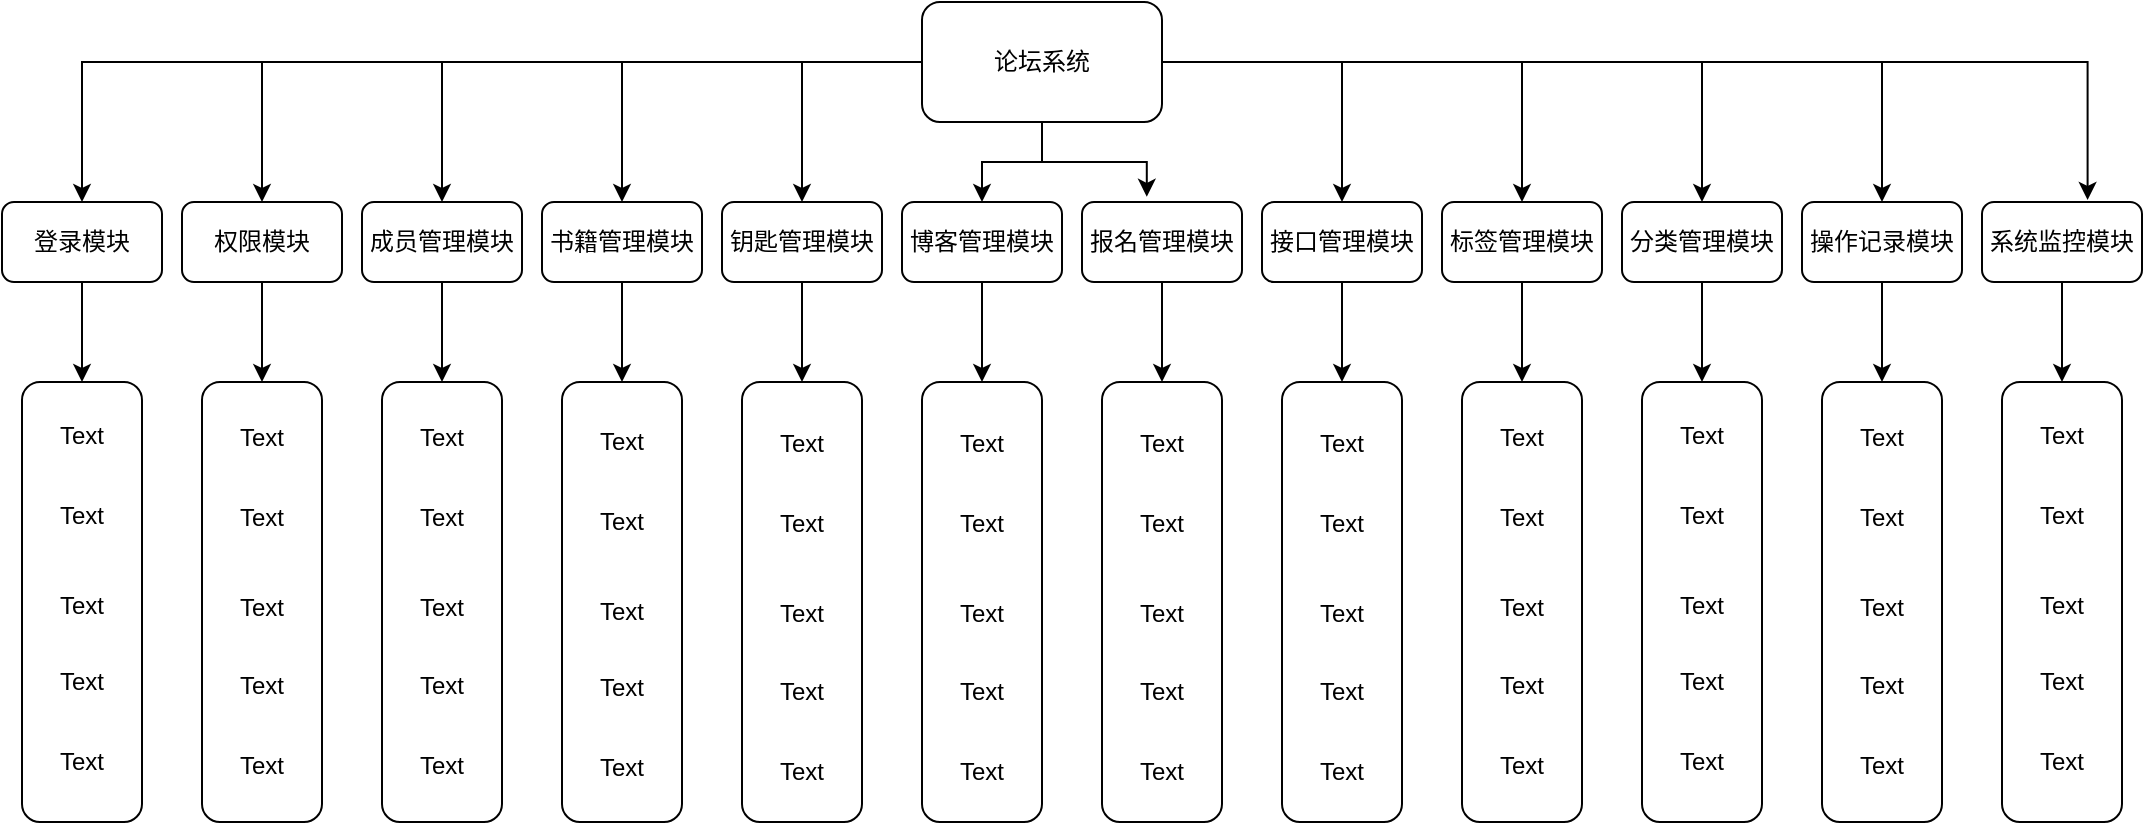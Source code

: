 <mxfile version="18.1.3" type="github">
  <diagram id="uepFhEMQ-08rlqQsJ97F" name="Page-1">
    <mxGraphModel dx="1038" dy="547" grid="1" gridSize="10" guides="1" tooltips="1" connect="1" arrows="1" fold="1" page="1" pageScale="1" pageWidth="827" pageHeight="583" math="0" shadow="0">
      <root>
        <mxCell id="0" />
        <mxCell id="1" parent="0" />
        <mxCell id="Om3zJiVZsqNHLf6eznNR-51" style="edgeStyle=orthogonalEdgeStyle;rounded=0;orthogonalLoop=1;jettySize=auto;html=1;entryX=0.5;entryY=0;entryDx=0;entryDy=0;" edge="1" parent="1" source="Om3zJiVZsqNHLf6eznNR-1" target="Om3zJiVZsqNHLf6eznNR-2">
          <mxGeometry relative="1" as="geometry" />
        </mxCell>
        <mxCell id="Om3zJiVZsqNHLf6eznNR-52" style="edgeStyle=orthogonalEdgeStyle;rounded=0;orthogonalLoop=1;jettySize=auto;html=1;entryX=0.5;entryY=0;entryDx=0;entryDy=0;" edge="1" parent="1" source="Om3zJiVZsqNHLf6eznNR-1" target="Om3zJiVZsqNHLf6eznNR-27">
          <mxGeometry relative="1" as="geometry" />
        </mxCell>
        <mxCell id="Om3zJiVZsqNHLf6eznNR-53" style="edgeStyle=orthogonalEdgeStyle;rounded=0;orthogonalLoop=1;jettySize=auto;html=1;entryX=0.5;entryY=0;entryDx=0;entryDy=0;" edge="1" parent="1" source="Om3zJiVZsqNHLf6eznNR-1" target="Om3zJiVZsqNHLf6eznNR-28">
          <mxGeometry relative="1" as="geometry" />
        </mxCell>
        <mxCell id="Om3zJiVZsqNHLf6eznNR-54" style="edgeStyle=orthogonalEdgeStyle;rounded=0;orthogonalLoop=1;jettySize=auto;html=1;entryX=0.5;entryY=0;entryDx=0;entryDy=0;" edge="1" parent="1" source="Om3zJiVZsqNHLf6eznNR-1" target="Om3zJiVZsqNHLf6eznNR-29">
          <mxGeometry relative="1" as="geometry" />
        </mxCell>
        <mxCell id="Om3zJiVZsqNHLf6eznNR-55" style="edgeStyle=orthogonalEdgeStyle;rounded=0;orthogonalLoop=1;jettySize=auto;html=1;entryX=0.5;entryY=0;entryDx=0;entryDy=0;" edge="1" parent="1" source="Om3zJiVZsqNHLf6eznNR-1" target="Om3zJiVZsqNHLf6eznNR-30">
          <mxGeometry relative="1" as="geometry" />
        </mxCell>
        <mxCell id="Om3zJiVZsqNHLf6eznNR-56" style="edgeStyle=orthogonalEdgeStyle;rounded=0;orthogonalLoop=1;jettySize=auto;html=1;entryX=0.5;entryY=0;entryDx=0;entryDy=0;" edge="1" parent="1" source="Om3zJiVZsqNHLf6eznNR-1" target="Om3zJiVZsqNHLf6eznNR-31">
          <mxGeometry relative="1" as="geometry" />
        </mxCell>
        <mxCell id="Om3zJiVZsqNHLf6eznNR-57" style="edgeStyle=orthogonalEdgeStyle;rounded=0;orthogonalLoop=1;jettySize=auto;html=1;entryX=0.405;entryY=-0.065;entryDx=0;entryDy=0;entryPerimeter=0;" edge="1" parent="1" source="Om3zJiVZsqNHLf6eznNR-1" target="Om3zJiVZsqNHLf6eznNR-32">
          <mxGeometry relative="1" as="geometry" />
        </mxCell>
        <mxCell id="Om3zJiVZsqNHLf6eznNR-58" style="edgeStyle=orthogonalEdgeStyle;rounded=0;orthogonalLoop=1;jettySize=auto;html=1;entryX=0.5;entryY=0;entryDx=0;entryDy=0;" edge="1" parent="1" source="Om3zJiVZsqNHLf6eznNR-1" target="Om3zJiVZsqNHLf6eznNR-37">
          <mxGeometry relative="1" as="geometry" />
        </mxCell>
        <mxCell id="Om3zJiVZsqNHLf6eznNR-59" style="edgeStyle=orthogonalEdgeStyle;rounded=0;orthogonalLoop=1;jettySize=auto;html=1;entryX=0.5;entryY=0;entryDx=0;entryDy=0;" edge="1" parent="1" source="Om3zJiVZsqNHLf6eznNR-1" target="Om3zJiVZsqNHLf6eznNR-36">
          <mxGeometry relative="1" as="geometry" />
        </mxCell>
        <mxCell id="Om3zJiVZsqNHLf6eznNR-61" style="edgeStyle=orthogonalEdgeStyle;rounded=0;orthogonalLoop=1;jettySize=auto;html=1;entryX=0.5;entryY=0;entryDx=0;entryDy=0;" edge="1" parent="1" source="Om3zJiVZsqNHLf6eznNR-1" target="Om3zJiVZsqNHLf6eznNR-35">
          <mxGeometry relative="1" as="geometry" />
        </mxCell>
        <mxCell id="Om3zJiVZsqNHLf6eznNR-62" style="edgeStyle=orthogonalEdgeStyle;rounded=0;orthogonalLoop=1;jettySize=auto;html=1;entryX=0.5;entryY=0;entryDx=0;entryDy=0;" edge="1" parent="1" source="Om3zJiVZsqNHLf6eznNR-1" target="Om3zJiVZsqNHLf6eznNR-34">
          <mxGeometry relative="1" as="geometry" />
        </mxCell>
        <mxCell id="Om3zJiVZsqNHLf6eznNR-63" style="edgeStyle=orthogonalEdgeStyle;rounded=0;orthogonalLoop=1;jettySize=auto;html=1;entryX=0.66;entryY=-0.025;entryDx=0;entryDy=0;entryPerimeter=0;" edge="1" parent="1" source="Om3zJiVZsqNHLf6eznNR-1" target="Om3zJiVZsqNHLf6eznNR-33">
          <mxGeometry relative="1" as="geometry" />
        </mxCell>
        <mxCell id="Om3zJiVZsqNHLf6eznNR-1" value="论坛系统" style="rounded=1;whiteSpace=wrap;html=1;" vertex="1" parent="1">
          <mxGeometry x="460" width="120" height="60" as="geometry" />
        </mxCell>
        <mxCell id="Om3zJiVZsqNHLf6eznNR-64" style="edgeStyle=orthogonalEdgeStyle;rounded=0;orthogonalLoop=1;jettySize=auto;html=1;entryX=0;entryY=0.5;entryDx=0;entryDy=0;" edge="1" parent="1" source="Om3zJiVZsqNHLf6eznNR-2" target="Om3zJiVZsqNHLf6eznNR-38">
          <mxGeometry relative="1" as="geometry" />
        </mxCell>
        <mxCell id="Om3zJiVZsqNHLf6eznNR-2" value="登录模块" style="rounded=1;whiteSpace=wrap;html=1;" vertex="1" parent="1">
          <mxGeometry y="100" width="80" height="40" as="geometry" />
        </mxCell>
        <mxCell id="Om3zJiVZsqNHLf6eznNR-65" style="edgeStyle=orthogonalEdgeStyle;rounded=0;orthogonalLoop=1;jettySize=auto;html=1;entryX=0;entryY=0.5;entryDx=0;entryDy=0;" edge="1" parent="1" source="Om3zJiVZsqNHLf6eznNR-27" target="Om3zJiVZsqNHLf6eznNR-39">
          <mxGeometry relative="1" as="geometry" />
        </mxCell>
        <mxCell id="Om3zJiVZsqNHLf6eznNR-27" value="&lt;span style=&quot;&quot;&gt;权限模块&lt;/span&gt;" style="rounded=1;whiteSpace=wrap;html=1;" vertex="1" parent="1">
          <mxGeometry x="90" y="100" width="80" height="40" as="geometry" />
        </mxCell>
        <mxCell id="Om3zJiVZsqNHLf6eznNR-66" style="edgeStyle=orthogonalEdgeStyle;rounded=0;orthogonalLoop=1;jettySize=auto;html=1;entryX=0;entryY=0.5;entryDx=0;entryDy=0;" edge="1" parent="1" source="Om3zJiVZsqNHLf6eznNR-28" target="Om3zJiVZsqNHLf6eznNR-40">
          <mxGeometry relative="1" as="geometry" />
        </mxCell>
        <mxCell id="Om3zJiVZsqNHLf6eznNR-28" value="&lt;span style=&quot;&quot;&gt;成员管理模块&lt;/span&gt;" style="rounded=1;whiteSpace=wrap;html=1;" vertex="1" parent="1">
          <mxGeometry x="180" y="100" width="80" height="40" as="geometry" />
        </mxCell>
        <mxCell id="Om3zJiVZsqNHLf6eznNR-67" style="edgeStyle=orthogonalEdgeStyle;rounded=0;orthogonalLoop=1;jettySize=auto;html=1;entryX=0;entryY=0.5;entryDx=0;entryDy=0;" edge="1" parent="1" source="Om3zJiVZsqNHLf6eznNR-29" target="Om3zJiVZsqNHLf6eznNR-41">
          <mxGeometry relative="1" as="geometry" />
        </mxCell>
        <mxCell id="Om3zJiVZsqNHLf6eznNR-29" value="&lt;span style=&quot;&quot;&gt;书籍管理模块&lt;/span&gt;" style="rounded=1;whiteSpace=wrap;html=1;" vertex="1" parent="1">
          <mxGeometry x="270" y="100" width="80" height="40" as="geometry" />
        </mxCell>
        <mxCell id="Om3zJiVZsqNHLf6eznNR-68" style="edgeStyle=orthogonalEdgeStyle;rounded=0;orthogonalLoop=1;jettySize=auto;html=1;entryX=0;entryY=0.5;entryDx=0;entryDy=0;" edge="1" parent="1" source="Om3zJiVZsqNHLf6eznNR-30" target="Om3zJiVZsqNHLf6eznNR-42">
          <mxGeometry relative="1" as="geometry" />
        </mxCell>
        <mxCell id="Om3zJiVZsqNHLf6eznNR-30" value="&lt;span style=&quot;&quot;&gt;钥匙管理模块&lt;/span&gt;" style="rounded=1;whiteSpace=wrap;html=1;" vertex="1" parent="1">
          <mxGeometry x="360" y="100" width="80" height="40" as="geometry" />
        </mxCell>
        <mxCell id="Om3zJiVZsqNHLf6eznNR-69" style="edgeStyle=orthogonalEdgeStyle;rounded=0;orthogonalLoop=1;jettySize=auto;html=1;entryX=0;entryY=0.5;entryDx=0;entryDy=0;" edge="1" parent="1" source="Om3zJiVZsqNHLf6eznNR-31" target="Om3zJiVZsqNHLf6eznNR-43">
          <mxGeometry relative="1" as="geometry" />
        </mxCell>
        <mxCell id="Om3zJiVZsqNHLf6eznNR-31" value="&lt;span style=&quot;&quot;&gt;博客管理模块&lt;/span&gt;" style="rounded=1;whiteSpace=wrap;html=1;" vertex="1" parent="1">
          <mxGeometry x="450" y="100" width="80" height="40" as="geometry" />
        </mxCell>
        <mxCell id="Om3zJiVZsqNHLf6eznNR-70" style="edgeStyle=orthogonalEdgeStyle;rounded=0;orthogonalLoop=1;jettySize=auto;html=1;entryX=0;entryY=0.5;entryDx=0;entryDy=0;" edge="1" parent="1" source="Om3zJiVZsqNHLf6eznNR-32" target="Om3zJiVZsqNHLf6eznNR-44">
          <mxGeometry relative="1" as="geometry" />
        </mxCell>
        <mxCell id="Om3zJiVZsqNHLf6eznNR-32" value="&lt;span style=&quot;&quot;&gt;报名管理模块&lt;/span&gt;" style="rounded=1;whiteSpace=wrap;html=1;" vertex="1" parent="1">
          <mxGeometry x="540" y="100" width="80" height="40" as="geometry" />
        </mxCell>
        <mxCell id="Om3zJiVZsqNHLf6eznNR-75" style="edgeStyle=orthogonalEdgeStyle;rounded=0;orthogonalLoop=1;jettySize=auto;html=1;entryX=0;entryY=0.5;entryDx=0;entryDy=0;" edge="1" parent="1" source="Om3zJiVZsqNHLf6eznNR-33" target="Om3zJiVZsqNHLf6eznNR-49">
          <mxGeometry relative="1" as="geometry" />
        </mxCell>
        <mxCell id="Om3zJiVZsqNHLf6eznNR-33" value="&lt;span style=&quot;&quot;&gt;系统监控模块&lt;/span&gt;" style="rounded=1;whiteSpace=wrap;html=1;" vertex="1" parent="1">
          <mxGeometry x="990" y="100" width="80" height="40" as="geometry" />
        </mxCell>
        <mxCell id="Om3zJiVZsqNHLf6eznNR-74" style="edgeStyle=orthogonalEdgeStyle;rounded=0;orthogonalLoop=1;jettySize=auto;html=1;entryX=0;entryY=0.5;entryDx=0;entryDy=0;" edge="1" parent="1" source="Om3zJiVZsqNHLf6eznNR-34" target="Om3zJiVZsqNHLf6eznNR-48">
          <mxGeometry relative="1" as="geometry" />
        </mxCell>
        <mxCell id="Om3zJiVZsqNHLf6eznNR-34" value="&lt;span style=&quot;&quot;&gt;操作记录模块&lt;/span&gt;" style="rounded=1;whiteSpace=wrap;html=1;" vertex="1" parent="1">
          <mxGeometry x="900" y="100" width="80" height="40" as="geometry" />
        </mxCell>
        <mxCell id="Om3zJiVZsqNHLf6eznNR-73" style="edgeStyle=orthogonalEdgeStyle;rounded=0;orthogonalLoop=1;jettySize=auto;html=1;entryX=0;entryY=0.5;entryDx=0;entryDy=0;" edge="1" parent="1" source="Om3zJiVZsqNHLf6eznNR-35" target="Om3zJiVZsqNHLf6eznNR-47">
          <mxGeometry relative="1" as="geometry" />
        </mxCell>
        <mxCell id="Om3zJiVZsqNHLf6eznNR-35" value="&lt;span style=&quot;&quot;&gt;分类管理模块&lt;/span&gt;" style="rounded=1;whiteSpace=wrap;html=1;" vertex="1" parent="1">
          <mxGeometry x="810" y="100" width="80" height="40" as="geometry" />
        </mxCell>
        <mxCell id="Om3zJiVZsqNHLf6eznNR-72" style="edgeStyle=orthogonalEdgeStyle;rounded=0;orthogonalLoop=1;jettySize=auto;html=1;entryX=0;entryY=0.5;entryDx=0;entryDy=0;" edge="1" parent="1" source="Om3zJiVZsqNHLf6eznNR-36" target="Om3zJiVZsqNHLf6eznNR-46">
          <mxGeometry relative="1" as="geometry" />
        </mxCell>
        <mxCell id="Om3zJiVZsqNHLf6eznNR-36" value="&lt;span style=&quot;&quot;&gt;标签管理模块&lt;/span&gt;" style="rounded=1;whiteSpace=wrap;html=1;" vertex="1" parent="1">
          <mxGeometry x="720" y="100" width="80" height="40" as="geometry" />
        </mxCell>
        <mxCell id="Om3zJiVZsqNHLf6eznNR-71" style="edgeStyle=orthogonalEdgeStyle;rounded=0;orthogonalLoop=1;jettySize=auto;html=1;entryX=0;entryY=0.5;entryDx=0;entryDy=0;" edge="1" parent="1" source="Om3zJiVZsqNHLf6eznNR-37" target="Om3zJiVZsqNHLf6eznNR-45">
          <mxGeometry relative="1" as="geometry" />
        </mxCell>
        <mxCell id="Om3zJiVZsqNHLf6eznNR-37" value="&lt;span style=&quot;&quot;&gt;接口管理模块&lt;/span&gt;" style="rounded=1;whiteSpace=wrap;html=1;" vertex="1" parent="1">
          <mxGeometry x="630" y="100" width="80" height="40" as="geometry" />
        </mxCell>
        <mxCell id="Om3zJiVZsqNHLf6eznNR-38" value="" style="rounded=1;whiteSpace=wrap;html=1;rotation=90;verticalAlign=middle;" vertex="1" parent="1">
          <mxGeometry x="-70" y="270" width="220" height="60" as="geometry" />
        </mxCell>
        <mxCell id="Om3zJiVZsqNHLf6eznNR-39" value="" style="rounded=1;whiteSpace=wrap;html=1;rotation=90;" vertex="1" parent="1">
          <mxGeometry x="20" y="270" width="220" height="60" as="geometry" />
        </mxCell>
        <mxCell id="Om3zJiVZsqNHLf6eznNR-40" value="" style="rounded=1;whiteSpace=wrap;html=1;rotation=90;" vertex="1" parent="1">
          <mxGeometry x="110" y="270" width="220" height="60" as="geometry" />
        </mxCell>
        <mxCell id="Om3zJiVZsqNHLf6eznNR-41" value="" style="rounded=1;whiteSpace=wrap;html=1;rotation=90;" vertex="1" parent="1">
          <mxGeometry x="200" y="270" width="220" height="60" as="geometry" />
        </mxCell>
        <mxCell id="Om3zJiVZsqNHLf6eznNR-42" value="" style="rounded=1;whiteSpace=wrap;html=1;rotation=90;" vertex="1" parent="1">
          <mxGeometry x="290" y="270" width="220" height="60" as="geometry" />
        </mxCell>
        <mxCell id="Om3zJiVZsqNHLf6eznNR-43" value="" style="rounded=1;whiteSpace=wrap;html=1;rotation=90;" vertex="1" parent="1">
          <mxGeometry x="380" y="270" width="220" height="60" as="geometry" />
        </mxCell>
        <mxCell id="Om3zJiVZsqNHLf6eznNR-44" value="" style="rounded=1;whiteSpace=wrap;html=1;rotation=90;" vertex="1" parent="1">
          <mxGeometry x="470" y="270" width="220" height="60" as="geometry" />
        </mxCell>
        <mxCell id="Om3zJiVZsqNHLf6eznNR-45" value="" style="rounded=1;whiteSpace=wrap;html=1;rotation=90;" vertex="1" parent="1">
          <mxGeometry x="560" y="270" width="220" height="60" as="geometry" />
        </mxCell>
        <mxCell id="Om3zJiVZsqNHLf6eznNR-46" value="" style="rounded=1;whiteSpace=wrap;html=1;rotation=90;" vertex="1" parent="1">
          <mxGeometry x="650" y="270" width="220" height="60" as="geometry" />
        </mxCell>
        <mxCell id="Om3zJiVZsqNHLf6eznNR-47" value="" style="rounded=1;whiteSpace=wrap;html=1;rotation=90;" vertex="1" parent="1">
          <mxGeometry x="740" y="270" width="220" height="60" as="geometry" />
        </mxCell>
        <mxCell id="Om3zJiVZsqNHLf6eznNR-48" value="" style="rounded=1;whiteSpace=wrap;html=1;rotation=90;" vertex="1" parent="1">
          <mxGeometry x="830" y="270" width="220" height="60" as="geometry" />
        </mxCell>
        <mxCell id="Om3zJiVZsqNHLf6eznNR-49" value="" style="rounded=1;whiteSpace=wrap;html=1;rotation=90;" vertex="1" parent="1">
          <mxGeometry x="920" y="270" width="220" height="60" as="geometry" />
        </mxCell>
        <mxCell id="Om3zJiVZsqNHLf6eznNR-76" value="Text" style="text;html=1;strokeColor=none;fillColor=none;align=center;verticalAlign=middle;whiteSpace=wrap;rounded=0;" vertex="1" parent="1">
          <mxGeometry x="10" y="201.5" width="60" height="30" as="geometry" />
        </mxCell>
        <mxCell id="Om3zJiVZsqNHLf6eznNR-77" value="Text" style="text;html=1;strokeColor=none;fillColor=none;align=center;verticalAlign=middle;whiteSpace=wrap;rounded=0;" vertex="1" parent="1">
          <mxGeometry x="10" y="241.5" width="60" height="30" as="geometry" />
        </mxCell>
        <mxCell id="Om3zJiVZsqNHLf6eznNR-78" value="Text" style="text;html=1;strokeColor=none;fillColor=none;align=center;verticalAlign=middle;whiteSpace=wrap;rounded=0;" vertex="1" parent="1">
          <mxGeometry x="10" y="286.5" width="60" height="30" as="geometry" />
        </mxCell>
        <mxCell id="Om3zJiVZsqNHLf6eznNR-79" value="Text" style="text;html=1;strokeColor=none;fillColor=none;align=center;verticalAlign=middle;whiteSpace=wrap;rounded=0;" vertex="1" parent="1">
          <mxGeometry x="10" y="321.5" width="60" height="37" as="geometry" />
        </mxCell>
        <mxCell id="Om3zJiVZsqNHLf6eznNR-81" value="Text" style="text;html=1;strokeColor=none;fillColor=none;align=center;verticalAlign=middle;whiteSpace=wrap;rounded=0;" vertex="1" parent="1">
          <mxGeometry x="10" y="361.5" width="60" height="37" as="geometry" />
        </mxCell>
        <mxCell id="Om3zJiVZsqNHLf6eznNR-82" value="Text" style="text;html=1;strokeColor=none;fillColor=none;align=center;verticalAlign=middle;whiteSpace=wrap;rounded=0;" vertex="1" parent="1">
          <mxGeometry x="100" y="203" width="60" height="30" as="geometry" />
        </mxCell>
        <mxCell id="Om3zJiVZsqNHLf6eznNR-83" value="Text" style="text;html=1;strokeColor=none;fillColor=none;align=center;verticalAlign=middle;whiteSpace=wrap;rounded=0;" vertex="1" parent="1">
          <mxGeometry x="100" y="243" width="60" height="30" as="geometry" />
        </mxCell>
        <mxCell id="Om3zJiVZsqNHLf6eznNR-84" value="Text" style="text;html=1;strokeColor=none;fillColor=none;align=center;verticalAlign=middle;whiteSpace=wrap;rounded=0;" vertex="1" parent="1">
          <mxGeometry x="100" y="288" width="60" height="30" as="geometry" />
        </mxCell>
        <mxCell id="Om3zJiVZsqNHLf6eznNR-85" value="Text" style="text;html=1;strokeColor=none;fillColor=none;align=center;verticalAlign=middle;whiteSpace=wrap;rounded=0;" vertex="1" parent="1">
          <mxGeometry x="100" y="323" width="60" height="37" as="geometry" />
        </mxCell>
        <mxCell id="Om3zJiVZsqNHLf6eznNR-86" value="Text" style="text;html=1;strokeColor=none;fillColor=none;align=center;verticalAlign=middle;whiteSpace=wrap;rounded=0;" vertex="1" parent="1">
          <mxGeometry x="100" y="363" width="60" height="37" as="geometry" />
        </mxCell>
        <mxCell id="Om3zJiVZsqNHLf6eznNR-92" value="Text" style="text;html=1;strokeColor=none;fillColor=none;align=center;verticalAlign=middle;whiteSpace=wrap;rounded=0;" vertex="1" parent="1">
          <mxGeometry x="190" y="203" width="60" height="30" as="geometry" />
        </mxCell>
        <mxCell id="Om3zJiVZsqNHLf6eznNR-93" value="Text" style="text;html=1;strokeColor=none;fillColor=none;align=center;verticalAlign=middle;whiteSpace=wrap;rounded=0;" vertex="1" parent="1">
          <mxGeometry x="190" y="243" width="60" height="30" as="geometry" />
        </mxCell>
        <mxCell id="Om3zJiVZsqNHLf6eznNR-94" value="Text" style="text;html=1;strokeColor=none;fillColor=none;align=center;verticalAlign=middle;whiteSpace=wrap;rounded=0;" vertex="1" parent="1">
          <mxGeometry x="190" y="288" width="60" height="30" as="geometry" />
        </mxCell>
        <mxCell id="Om3zJiVZsqNHLf6eznNR-95" value="Text" style="text;html=1;strokeColor=none;fillColor=none;align=center;verticalAlign=middle;whiteSpace=wrap;rounded=0;" vertex="1" parent="1">
          <mxGeometry x="190" y="323" width="60" height="37" as="geometry" />
        </mxCell>
        <mxCell id="Om3zJiVZsqNHLf6eznNR-96" value="Text" style="text;html=1;strokeColor=none;fillColor=none;align=center;verticalAlign=middle;whiteSpace=wrap;rounded=0;" vertex="1" parent="1">
          <mxGeometry x="190" y="363" width="60" height="37" as="geometry" />
        </mxCell>
        <mxCell id="Om3zJiVZsqNHLf6eznNR-97" value="Text" style="text;html=1;strokeColor=none;fillColor=none;align=center;verticalAlign=middle;whiteSpace=wrap;rounded=0;" vertex="1" parent="1">
          <mxGeometry x="280" y="204.5" width="60" height="30" as="geometry" />
        </mxCell>
        <mxCell id="Om3zJiVZsqNHLf6eznNR-98" value="Text" style="text;html=1;strokeColor=none;fillColor=none;align=center;verticalAlign=middle;whiteSpace=wrap;rounded=0;" vertex="1" parent="1">
          <mxGeometry x="280" y="244.5" width="60" height="30" as="geometry" />
        </mxCell>
        <mxCell id="Om3zJiVZsqNHLf6eznNR-99" value="Text" style="text;html=1;strokeColor=none;fillColor=none;align=center;verticalAlign=middle;whiteSpace=wrap;rounded=0;" vertex="1" parent="1">
          <mxGeometry x="280" y="289.5" width="60" height="30" as="geometry" />
        </mxCell>
        <mxCell id="Om3zJiVZsqNHLf6eznNR-100" value="Text" style="text;html=1;strokeColor=none;fillColor=none;align=center;verticalAlign=middle;whiteSpace=wrap;rounded=0;" vertex="1" parent="1">
          <mxGeometry x="280" y="324.5" width="60" height="37" as="geometry" />
        </mxCell>
        <mxCell id="Om3zJiVZsqNHLf6eznNR-101" value="Text" style="text;html=1;strokeColor=none;fillColor=none;align=center;verticalAlign=middle;whiteSpace=wrap;rounded=0;" vertex="1" parent="1">
          <mxGeometry x="280" y="364.5" width="60" height="37" as="geometry" />
        </mxCell>
        <mxCell id="Om3zJiVZsqNHLf6eznNR-102" value="Text" style="text;html=1;strokeColor=none;fillColor=none;align=center;verticalAlign=middle;whiteSpace=wrap;rounded=0;" vertex="1" parent="1">
          <mxGeometry x="370" y="206" width="60" height="30" as="geometry" />
        </mxCell>
        <mxCell id="Om3zJiVZsqNHLf6eznNR-103" value="Text" style="text;html=1;strokeColor=none;fillColor=none;align=center;verticalAlign=middle;whiteSpace=wrap;rounded=0;" vertex="1" parent="1">
          <mxGeometry x="370" y="246" width="60" height="30" as="geometry" />
        </mxCell>
        <mxCell id="Om3zJiVZsqNHLf6eznNR-104" value="Text" style="text;html=1;strokeColor=none;fillColor=none;align=center;verticalAlign=middle;whiteSpace=wrap;rounded=0;" vertex="1" parent="1">
          <mxGeometry x="370" y="291" width="60" height="30" as="geometry" />
        </mxCell>
        <mxCell id="Om3zJiVZsqNHLf6eznNR-105" value="Text" style="text;html=1;strokeColor=none;fillColor=none;align=center;verticalAlign=middle;whiteSpace=wrap;rounded=0;" vertex="1" parent="1">
          <mxGeometry x="370" y="326" width="60" height="37" as="geometry" />
        </mxCell>
        <mxCell id="Om3zJiVZsqNHLf6eznNR-106" value="Text" style="text;html=1;strokeColor=none;fillColor=none;align=center;verticalAlign=middle;whiteSpace=wrap;rounded=0;" vertex="1" parent="1">
          <mxGeometry x="370" y="366" width="60" height="37" as="geometry" />
        </mxCell>
        <mxCell id="Om3zJiVZsqNHLf6eznNR-107" value="Text" style="text;html=1;strokeColor=none;fillColor=none;align=center;verticalAlign=middle;whiteSpace=wrap;rounded=0;" vertex="1" parent="1">
          <mxGeometry x="460" y="206" width="60" height="30" as="geometry" />
        </mxCell>
        <mxCell id="Om3zJiVZsqNHLf6eznNR-108" value="Text" style="text;html=1;strokeColor=none;fillColor=none;align=center;verticalAlign=middle;whiteSpace=wrap;rounded=0;" vertex="1" parent="1">
          <mxGeometry x="460" y="246" width="60" height="30" as="geometry" />
        </mxCell>
        <mxCell id="Om3zJiVZsqNHLf6eznNR-109" value="Text" style="text;html=1;strokeColor=none;fillColor=none;align=center;verticalAlign=middle;whiteSpace=wrap;rounded=0;" vertex="1" parent="1">
          <mxGeometry x="460" y="291" width="60" height="30" as="geometry" />
        </mxCell>
        <mxCell id="Om3zJiVZsqNHLf6eznNR-110" value="Text" style="text;html=1;strokeColor=none;fillColor=none;align=center;verticalAlign=middle;whiteSpace=wrap;rounded=0;" vertex="1" parent="1">
          <mxGeometry x="460" y="326" width="60" height="37" as="geometry" />
        </mxCell>
        <mxCell id="Om3zJiVZsqNHLf6eznNR-111" value="Text" style="text;html=1;strokeColor=none;fillColor=none;align=center;verticalAlign=middle;whiteSpace=wrap;rounded=0;" vertex="1" parent="1">
          <mxGeometry x="460" y="366" width="60" height="37" as="geometry" />
        </mxCell>
        <mxCell id="Om3zJiVZsqNHLf6eznNR-112" value="Text" style="text;html=1;strokeColor=none;fillColor=none;align=center;verticalAlign=middle;whiteSpace=wrap;rounded=0;" vertex="1" parent="1">
          <mxGeometry x="550" y="206" width="60" height="30" as="geometry" />
        </mxCell>
        <mxCell id="Om3zJiVZsqNHLf6eznNR-113" value="Text" style="text;html=1;strokeColor=none;fillColor=none;align=center;verticalAlign=middle;whiteSpace=wrap;rounded=0;" vertex="1" parent="1">
          <mxGeometry x="550" y="246" width="60" height="30" as="geometry" />
        </mxCell>
        <mxCell id="Om3zJiVZsqNHLf6eznNR-114" value="Text" style="text;html=1;strokeColor=none;fillColor=none;align=center;verticalAlign=middle;whiteSpace=wrap;rounded=0;" vertex="1" parent="1">
          <mxGeometry x="550" y="291" width="60" height="30" as="geometry" />
        </mxCell>
        <mxCell id="Om3zJiVZsqNHLf6eznNR-115" value="Text" style="text;html=1;strokeColor=none;fillColor=none;align=center;verticalAlign=middle;whiteSpace=wrap;rounded=0;" vertex="1" parent="1">
          <mxGeometry x="550" y="326" width="60" height="37" as="geometry" />
        </mxCell>
        <mxCell id="Om3zJiVZsqNHLf6eznNR-116" value="Text" style="text;html=1;strokeColor=none;fillColor=none;align=center;verticalAlign=middle;whiteSpace=wrap;rounded=0;" vertex="1" parent="1">
          <mxGeometry x="550" y="366" width="60" height="37" as="geometry" />
        </mxCell>
        <mxCell id="Om3zJiVZsqNHLf6eznNR-117" value="Text" style="text;html=1;strokeColor=none;fillColor=none;align=center;verticalAlign=middle;whiteSpace=wrap;rounded=0;" vertex="1" parent="1">
          <mxGeometry x="640" y="206" width="60" height="30" as="geometry" />
        </mxCell>
        <mxCell id="Om3zJiVZsqNHLf6eznNR-118" value="Text" style="text;html=1;strokeColor=none;fillColor=none;align=center;verticalAlign=middle;whiteSpace=wrap;rounded=0;" vertex="1" parent="1">
          <mxGeometry x="640" y="246" width="60" height="30" as="geometry" />
        </mxCell>
        <mxCell id="Om3zJiVZsqNHLf6eznNR-119" value="Text" style="text;html=1;strokeColor=none;fillColor=none;align=center;verticalAlign=middle;whiteSpace=wrap;rounded=0;" vertex="1" parent="1">
          <mxGeometry x="640" y="291" width="60" height="30" as="geometry" />
        </mxCell>
        <mxCell id="Om3zJiVZsqNHLf6eznNR-120" value="Text" style="text;html=1;strokeColor=none;fillColor=none;align=center;verticalAlign=middle;whiteSpace=wrap;rounded=0;" vertex="1" parent="1">
          <mxGeometry x="640" y="326" width="60" height="37" as="geometry" />
        </mxCell>
        <mxCell id="Om3zJiVZsqNHLf6eznNR-121" value="Text" style="text;html=1;strokeColor=none;fillColor=none;align=center;verticalAlign=middle;whiteSpace=wrap;rounded=0;" vertex="1" parent="1">
          <mxGeometry x="640" y="366" width="60" height="37" as="geometry" />
        </mxCell>
        <mxCell id="Om3zJiVZsqNHLf6eznNR-122" value="Text" style="text;html=1;strokeColor=none;fillColor=none;align=center;verticalAlign=middle;whiteSpace=wrap;rounded=0;" vertex="1" parent="1">
          <mxGeometry x="730" y="203" width="60" height="30" as="geometry" />
        </mxCell>
        <mxCell id="Om3zJiVZsqNHLf6eznNR-123" value="Text" style="text;html=1;strokeColor=none;fillColor=none;align=center;verticalAlign=middle;whiteSpace=wrap;rounded=0;" vertex="1" parent="1">
          <mxGeometry x="730" y="243" width="60" height="30" as="geometry" />
        </mxCell>
        <mxCell id="Om3zJiVZsqNHLf6eznNR-124" value="Text" style="text;html=1;strokeColor=none;fillColor=none;align=center;verticalAlign=middle;whiteSpace=wrap;rounded=0;" vertex="1" parent="1">
          <mxGeometry x="730" y="288" width="60" height="30" as="geometry" />
        </mxCell>
        <mxCell id="Om3zJiVZsqNHLf6eznNR-125" value="Text" style="text;html=1;strokeColor=none;fillColor=none;align=center;verticalAlign=middle;whiteSpace=wrap;rounded=0;" vertex="1" parent="1">
          <mxGeometry x="730" y="323" width="60" height="37" as="geometry" />
        </mxCell>
        <mxCell id="Om3zJiVZsqNHLf6eznNR-126" value="Text" style="text;html=1;strokeColor=none;fillColor=none;align=center;verticalAlign=middle;whiteSpace=wrap;rounded=0;" vertex="1" parent="1">
          <mxGeometry x="730" y="363" width="60" height="37" as="geometry" />
        </mxCell>
        <mxCell id="Om3zJiVZsqNHLf6eznNR-127" value="Text" style="text;html=1;strokeColor=none;fillColor=none;align=center;verticalAlign=middle;whiteSpace=wrap;rounded=0;" vertex="1" parent="1">
          <mxGeometry x="820" y="201.5" width="60" height="30" as="geometry" />
        </mxCell>
        <mxCell id="Om3zJiVZsqNHLf6eznNR-128" value="Text" style="text;html=1;strokeColor=none;fillColor=none;align=center;verticalAlign=middle;whiteSpace=wrap;rounded=0;" vertex="1" parent="1">
          <mxGeometry x="820" y="241.5" width="60" height="30" as="geometry" />
        </mxCell>
        <mxCell id="Om3zJiVZsqNHLf6eznNR-129" value="Text" style="text;html=1;strokeColor=none;fillColor=none;align=center;verticalAlign=middle;whiteSpace=wrap;rounded=0;" vertex="1" parent="1">
          <mxGeometry x="820" y="286.5" width="60" height="30" as="geometry" />
        </mxCell>
        <mxCell id="Om3zJiVZsqNHLf6eznNR-130" value="Text" style="text;html=1;strokeColor=none;fillColor=none;align=center;verticalAlign=middle;whiteSpace=wrap;rounded=0;" vertex="1" parent="1">
          <mxGeometry x="820" y="321.5" width="60" height="37" as="geometry" />
        </mxCell>
        <mxCell id="Om3zJiVZsqNHLf6eznNR-131" value="Text" style="text;html=1;strokeColor=none;fillColor=none;align=center;verticalAlign=middle;whiteSpace=wrap;rounded=0;" vertex="1" parent="1">
          <mxGeometry x="820" y="361.5" width="60" height="37" as="geometry" />
        </mxCell>
        <mxCell id="Om3zJiVZsqNHLf6eznNR-132" value="Text" style="text;html=1;strokeColor=none;fillColor=none;align=center;verticalAlign=middle;whiteSpace=wrap;rounded=0;" vertex="1" parent="1">
          <mxGeometry x="910" y="203" width="60" height="30" as="geometry" />
        </mxCell>
        <mxCell id="Om3zJiVZsqNHLf6eznNR-133" value="Text" style="text;html=1;strokeColor=none;fillColor=none;align=center;verticalAlign=middle;whiteSpace=wrap;rounded=0;" vertex="1" parent="1">
          <mxGeometry x="910" y="243" width="60" height="30" as="geometry" />
        </mxCell>
        <mxCell id="Om3zJiVZsqNHLf6eznNR-134" value="Text" style="text;html=1;strokeColor=none;fillColor=none;align=center;verticalAlign=middle;whiteSpace=wrap;rounded=0;" vertex="1" parent="1">
          <mxGeometry x="910" y="288" width="60" height="30" as="geometry" />
        </mxCell>
        <mxCell id="Om3zJiVZsqNHLf6eznNR-135" value="Text" style="text;html=1;strokeColor=none;fillColor=none;align=center;verticalAlign=middle;whiteSpace=wrap;rounded=0;" vertex="1" parent="1">
          <mxGeometry x="910" y="323" width="60" height="37" as="geometry" />
        </mxCell>
        <mxCell id="Om3zJiVZsqNHLf6eznNR-136" value="Text" style="text;html=1;strokeColor=none;fillColor=none;align=center;verticalAlign=middle;whiteSpace=wrap;rounded=0;" vertex="1" parent="1">
          <mxGeometry x="910" y="363" width="60" height="37" as="geometry" />
        </mxCell>
        <mxCell id="Om3zJiVZsqNHLf6eznNR-137" value="Text" style="text;html=1;strokeColor=none;fillColor=none;align=center;verticalAlign=middle;whiteSpace=wrap;rounded=0;" vertex="1" parent="1">
          <mxGeometry x="1000" y="201.5" width="60" height="30" as="geometry" />
        </mxCell>
        <mxCell id="Om3zJiVZsqNHLf6eznNR-138" value="Text" style="text;html=1;strokeColor=none;fillColor=none;align=center;verticalAlign=middle;whiteSpace=wrap;rounded=0;" vertex="1" parent="1">
          <mxGeometry x="1000" y="241.5" width="60" height="30" as="geometry" />
        </mxCell>
        <mxCell id="Om3zJiVZsqNHLf6eznNR-139" value="Text" style="text;html=1;strokeColor=none;fillColor=none;align=center;verticalAlign=middle;whiteSpace=wrap;rounded=0;" vertex="1" parent="1">
          <mxGeometry x="1000" y="286.5" width="60" height="30" as="geometry" />
        </mxCell>
        <mxCell id="Om3zJiVZsqNHLf6eznNR-140" value="Text" style="text;html=1;strokeColor=none;fillColor=none;align=center;verticalAlign=middle;whiteSpace=wrap;rounded=0;" vertex="1" parent="1">
          <mxGeometry x="1000" y="321.5" width="60" height="37" as="geometry" />
        </mxCell>
        <mxCell id="Om3zJiVZsqNHLf6eznNR-141" value="Text" style="text;html=1;strokeColor=none;fillColor=none;align=center;verticalAlign=middle;whiteSpace=wrap;rounded=0;" vertex="1" parent="1">
          <mxGeometry x="1000" y="361.5" width="60" height="37" as="geometry" />
        </mxCell>
      </root>
    </mxGraphModel>
  </diagram>
</mxfile>
